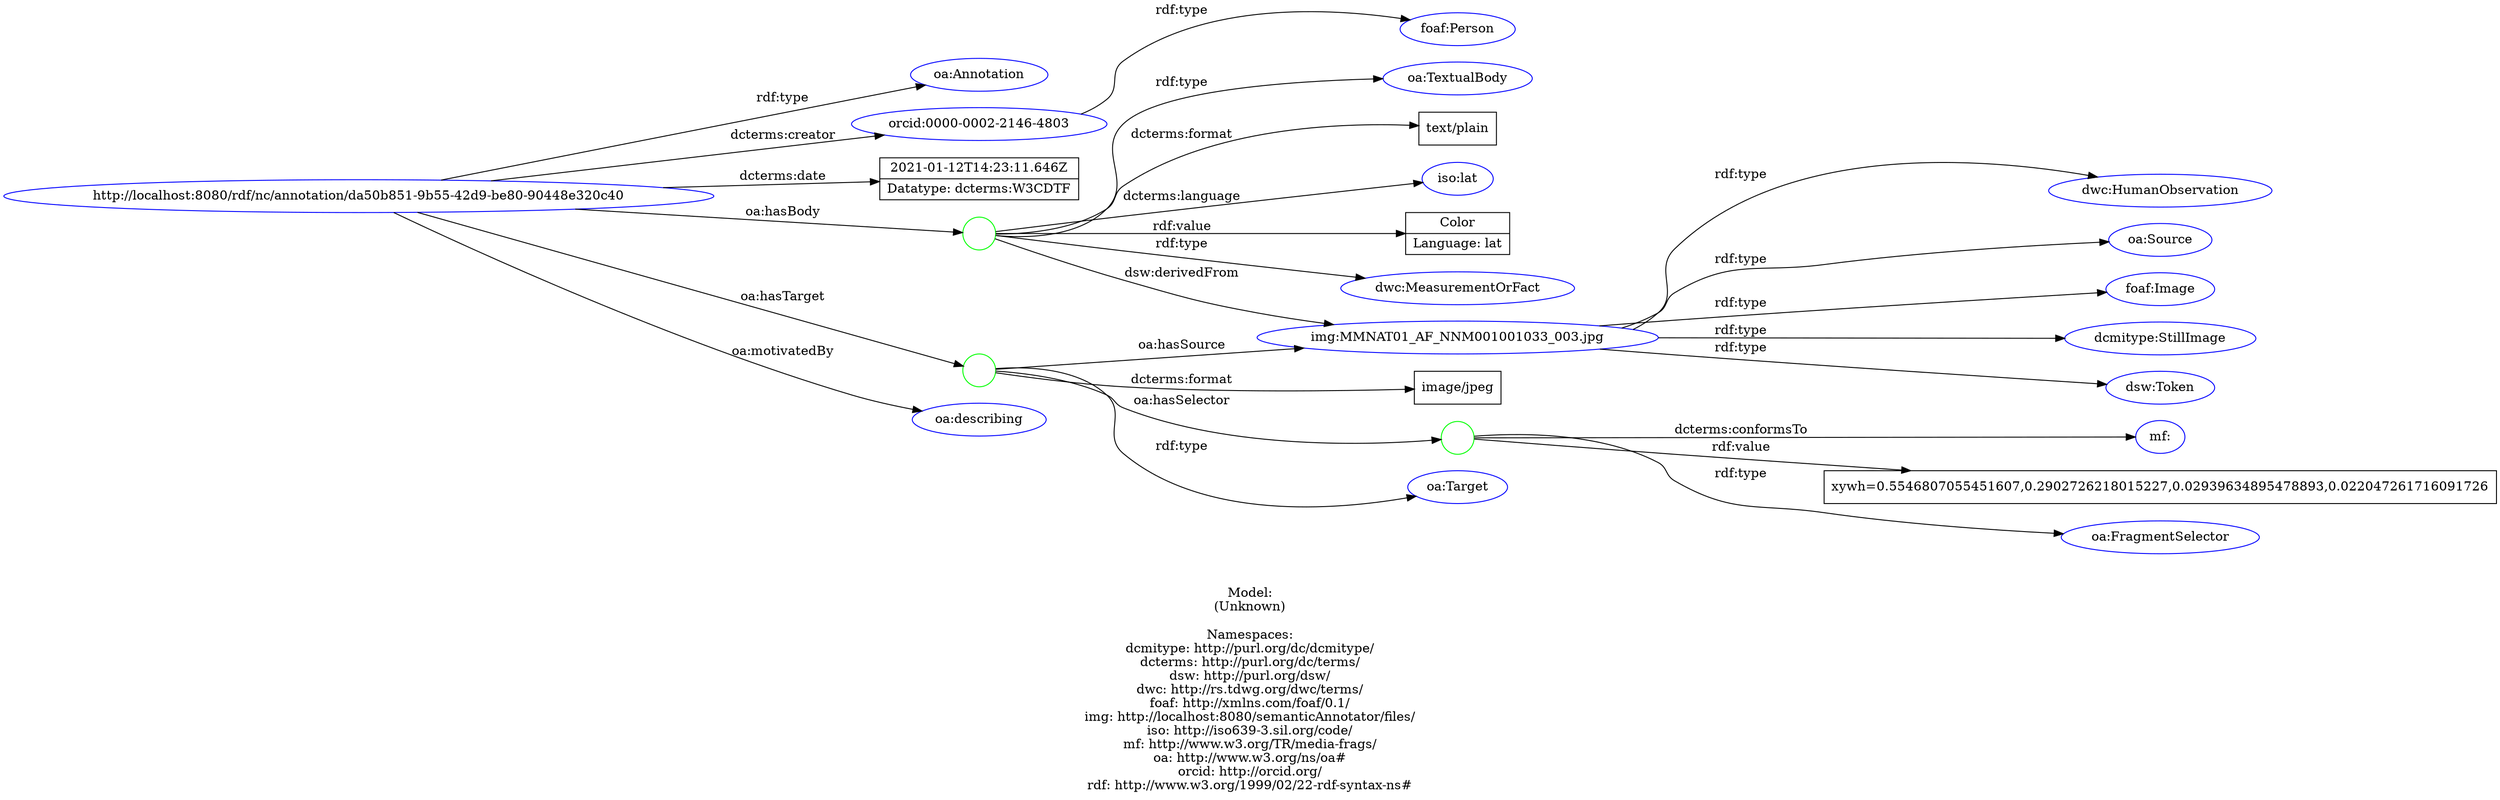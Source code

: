 digraph {
	rankdir = LR;
	charset="utf-8";

	"Rhttp://localhost:8080/rdf/nc/annotation/da50b851-9b55-42d9-be80-90448e320c40" -> "Roa:Annotation" [ label="rdf:type" ];
	"Rhttp://localhost:8080/rdf/nc/annotation/da50b851-9b55-42d9-be80-90448e320c40" -> "Rorcid:0000-0002-2146-4803" [ label="dcterms:creator" ];
	"Rhttp://localhost:8080/rdf/nc/annotation/da50b851-9b55-42d9-be80-90448e320c40" -> "L2021-01-12T14:23:11.646Z|Datatype: dcterms:W3CDTF" [ label="dcterms:date" ];
	"Rhttp://localhost:8080/rdf/nc/annotation/da50b851-9b55-42d9-be80-90448e320c40" -> "B_:node1euqlam8lx280" [ label="oa:hasBody" ];
	"B_:node1euqlam8lx280" -> "Rdwc:MeasurementOrFact" [ label="rdf:type" ];
	"B_:node1euqlam8lx280" -> "Roa:TextualBody" [ label="rdf:type" ];
	"B_:node1euqlam8lx280" -> "Ltext/plain" [ label="dcterms:format" ];
	"B_:node1euqlam8lx280" -> "Riso:lat" [ label="dcterms:language" ];
	"B_:node1euqlam8lx280" -> "Rimg:MMNAT01_AF_NNM001001033_003.jpg" [ label="dsw:derivedFrom" ];
	"B_:node1euqlam8lx280" -> "LColor|Language: lat" [ label="rdf:value" ];
	"Rhttp://localhost:8080/rdf/nc/annotation/da50b851-9b55-42d9-be80-90448e320c40" -> "B_:node1euqlam8lx279" [ label="oa:hasTarget" ];
	"B_:node1euqlam8lx279" -> "Roa:Target" [ label="rdf:type" ];
	"B_:node1euqlam8lx279" -> "Limage/jpeg" [ label="dcterms:format" ];
	"B_:node1euqlam8lx279" -> "B_:node1euqlam8lx282" [ label="oa:hasSelector" ];
	"B_:node1euqlam8lx282" -> "Roa:FragmentSelector" [ label="rdf:type" ];
	"B_:node1euqlam8lx282" -> "Rmf:" [ label="dcterms:conformsTo" ];
	"B_:node1euqlam8lx282" -> "Lxywh=0.5546807055451607,0.2902726218015227,0.02939634895478893,0.022047261716091726" [ label="rdf:value" ];
	"B_:node1euqlam8lx279" -> "Rimg:MMNAT01_AF_NNM001001033_003.jpg" [ label="oa:hasSource" ];
	"Rhttp://localhost:8080/rdf/nc/annotation/da50b851-9b55-42d9-be80-90448e320c40" -> "Roa:describing" [ label="oa:motivatedBy" ];
	"Rorcid:0000-0002-2146-4803" -> "Rfoaf:Person" [ label="rdf:type" ];
	"Rimg:MMNAT01_AF_NNM001001033_003.jpg" -> "Rdcmitype:StillImage" [ label="rdf:type" ];
	"Rimg:MMNAT01_AF_NNM001001033_003.jpg" -> "Rdsw:Token" [ label="rdf:type" ];
	"Rimg:MMNAT01_AF_NNM001001033_003.jpg" -> "Rdwc:HumanObservation" [ label="rdf:type" ];
	"Rimg:MMNAT01_AF_NNM001001033_003.jpg" -> "Roa:Source" [ label="rdf:type" ];
	"Rimg:MMNAT01_AF_NNM001001033_003.jpg" -> "Rfoaf:Image" [ label="rdf:type" ];

	// Resources
	"Rhttp://localhost:8080/rdf/nc/annotation/da50b851-9b55-42d9-be80-90448e320c40" [ label="http://localhost:8080/rdf/nc/annotation/da50b851-9b55-42d9-be80-90448e320c40", shape = ellipse, color = blue ];
	"Roa:Annotation" [ label="oa:Annotation", shape = ellipse, color = blue ];
	"Rorcid:0000-0002-2146-4803" [ label="orcid:0000-0002-2146-4803", shape = ellipse, color = blue ];
	"Rdwc:MeasurementOrFact" [ label="dwc:MeasurementOrFact", shape = ellipse, color = blue ];
	"Roa:TextualBody" [ label="oa:TextualBody", shape = ellipse, color = blue ];
	"Riso:lat" [ label="iso:lat", shape = ellipse, color = blue ];
	"Rimg:MMNAT01_AF_NNM001001033_003.jpg" [ label="img:MMNAT01_AF_NNM001001033_003.jpg", shape = ellipse, color = blue ];
	"Roa:Target" [ label="oa:Target", shape = ellipse, color = blue ];
	"Roa:FragmentSelector" [ label="oa:FragmentSelector", shape = ellipse, color = blue ];
	"Rmf:" [ label="mf:", shape = ellipse, color = blue ];
	"Roa:describing" [ label="oa:describing", shape = ellipse, color = blue ];
	"Rfoaf:Person" [ label="foaf:Person", shape = ellipse, color = blue ];
	"Rdcmitype:StillImage" [ label="dcmitype:StillImage", shape = ellipse, color = blue ];
	"Rdsw:Token" [ label="dsw:Token", shape = ellipse, color = blue ];
	"Rdwc:HumanObservation" [ label="dwc:HumanObservation", shape = ellipse, color = blue ];
	"Roa:Source" [ label="oa:Source", shape = ellipse, color = blue ];
	"Rfoaf:Image" [ label="foaf:Image", shape = ellipse, color = blue ];

	// Anonymous nodes
	"B_:node1euqlam8lx280" [ label="", shape = circle, color = green ];
	"B_:node1euqlam8lx279" [ label="", shape = circle, color = green ];
	"B_:node1euqlam8lx282" [ label="", shape = circle, color = green ];

	// Literals
	"L2021-01-12T14:23:11.646Z|Datatype: dcterms:W3CDTF" [ label="2021-01-12T14:23:11.646Z|Datatype: dcterms:W3CDTF", shape = record ];
	"Ltext/plain" [ label="text/plain", shape = record ];
	"LColor|Language: lat" [ label="Color|Language: lat", shape = record ];
	"Limage/jpeg" [ label="image/jpeg", shape = record ];
	"Lxywh=0.5546807055451607,0.2902726218015227,0.02939634895478893,0.022047261716091726" [ label="xywh=0.5546807055451607,0.2902726218015227,0.02939634895478893,0.022047261716091726", shape = record ];

	label="\n\nModel:\n(Unknown)\n\nNamespaces:\ndcmitype: http://purl.org/dc/dcmitype/\ndcterms: http://purl.org/dc/terms/\ndsw: http://purl.org/dsw/\ndwc: http://rs.tdwg.org/dwc/terms/\nfoaf: http://xmlns.com/foaf/0.1/\nimg: http://localhost:8080/semanticAnnotator/files/\niso: http://iso639-3.sil.org/code/\nmf: http://www.w3.org/TR/media-frags/\noa: http://www.w3.org/ns/oa#\norcid: http://orcid.org/\nrdf: http://www.w3.org/1999/02/22-rdf-syntax-ns#\n";
}
